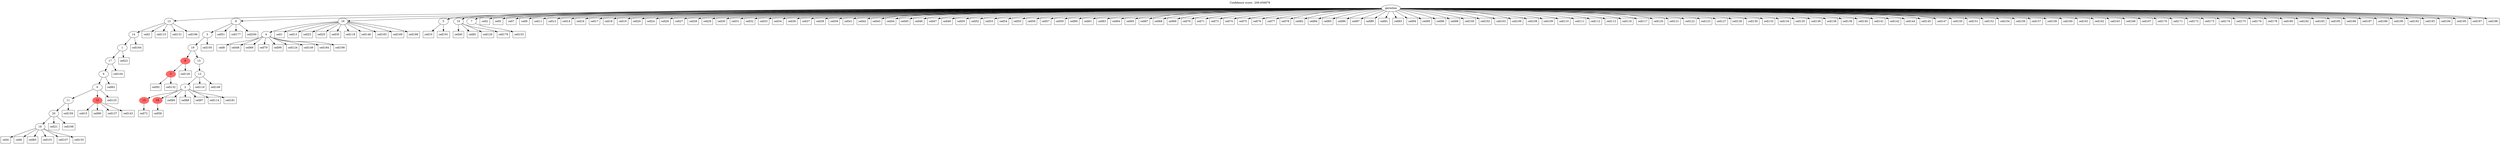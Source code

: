 digraph g {
	"23" -> "24";
	"24" [label="18"];
	"22" -> "23";
	"23" [label="20"];
	"21" -> "22";
	"22" [label="11"];
	"21" -> "25";
	"25" [color=indianred1, style=filled, label="12"];
	"20" -> "21";
	"21" [label="6"];
	"19" -> "20";
	"20" [label="9"];
	"18" -> "19";
	"19" [label="17"];
	"17" -> "18";
	"18" [label="1"];
	"16" -> "17";
	"17" [label="14"];
	"14" -> "15";
	"15" [color=indianred1, style=filled, label="3"];
	"11" -> "12";
	"12" [color=indianred1, style=filled, label="15"];
	"11" -> "13";
	"13" [color=indianred1, style=filled, label="19"];
	"10" -> "11";
	"11" [label="2"];
	"9" -> "10";
	"10" [label="13"];
	"8" -> "9";
	"9" [label="15"];
	"8" -> "14";
	"14" [color=indianred1, style=filled, label="8"];
	"7" -> "8";
	"8" [label="19"];
	"6" -> "7";
	"7" [label="3"];
	"4" -> "5";
	"5" [label="4"];
	"0" -> "1";
	"1" [label="5"];
	"0" -> "2";
	"2" [label="10"];
	"0" -> "3";
	"3" [label="7"];
	"0" -> "4";
	"4" [label="16"];
	"0" -> "6";
	"6" [label="8"];
	"0" -> "16";
	"16" [label="12"];
	"0" [label="germline"];
	"4" -> "cell1";
	"cell1" [shape=box];
	"0" -> "cell2";
	"cell2" [shape=box];
	"16" -> "cell3";
	"cell3" [shape=box];
	"24" -> "cell4";
	"cell4" [shape=box];
	"0" -> "cell5";
	"cell5" [shape=box];
	"24" -> "cell6";
	"cell6" [shape=box];
	"0" -> "cell7";
	"cell7" [shape=box];
	"5" -> "cell8";
	"cell8" [shape=box];
	"0" -> "cell9";
	"cell9" [shape=box];
	"1" -> "cell10";
	"cell10" [shape=box];
	"0" -> "cell11";
	"cell11" [shape=box];
	"0" -> "cell12";
	"cell12" [shape=box];
	"4" -> "cell13";
	"cell13" [shape=box];
	"0" -> "cell14";
	"cell14" [shape=box];
	"25" -> "cell15";
	"cell15" [shape=box];
	"0" -> "cell16";
	"cell16" [shape=box];
	"0" -> "cell17";
	"cell17" [shape=box];
	"0" -> "cell18";
	"cell18" [shape=box];
	"0" -> "cell19";
	"cell19" [shape=box];
	"0" -> "cell20";
	"cell20" [shape=box];
	"23" -> "cell21";
	"cell21" [shape=box];
	"18" -> "cell22";
	"cell22" [shape=box];
	"4" -> "cell23";
	"cell23" [shape=box];
	"0" -> "cell24";
	"cell24" [shape=box];
	"4" -> "cell25";
	"cell25" [shape=box];
	"0" -> "cell26";
	"cell26" [shape=box];
	"0" -> "cell27";
	"cell27" [shape=box];
	"0" -> "cell28";
	"cell28" [shape=box];
	"0" -> "cell29";
	"cell29" [shape=box];
	"0" -> "cell30";
	"cell30" [shape=box];
	"0" -> "cell31";
	"cell31" [shape=box];
	"0" -> "cell32";
	"cell32" [shape=box];
	"0" -> "cell33";
	"cell33" [shape=box];
	"0" -> "cell34";
	"cell34" [shape=box];
	"4" -> "cell35";
	"cell35" [shape=box];
	"0" -> "cell36";
	"cell36" [shape=box];
	"0" -> "cell37";
	"cell37" [shape=box];
	"0" -> "cell38";
	"cell38" [shape=box];
	"0" -> "cell39";
	"cell39" [shape=box];
	"2" -> "cell40";
	"cell40" [shape=box];
	"0" -> "cell41";
	"cell41" [shape=box];
	"0" -> "cell42";
	"cell42" [shape=box];
	"0" -> "cell43";
	"cell43" [shape=box];
	"0" -> "cell44";
	"cell44" [shape=box];
	"0" -> "cell45";
	"cell45" [shape=box];
	"0" -> "cell46";
	"cell46" [shape=box];
	"0" -> "cell47";
	"cell47" [shape=box];
	"5" -> "cell48";
	"cell48" [shape=box];
	"0" -> "cell49";
	"cell49" [shape=box];
	"0" -> "cell50";
	"cell50" [shape=box];
	"6" -> "cell51";
	"cell51" [shape=box];
	"0" -> "cell52";
	"cell52" [shape=box];
	"0" -> "cell53";
	"cell53" [shape=box];
	"0" -> "cell54";
	"cell54" [shape=box];
	"0" -> "cell55";
	"cell55" [shape=box];
	"0" -> "cell56";
	"cell56" [shape=box];
	"0" -> "cell57";
	"cell57" [shape=box];
	"13" -> "cell58";
	"cell58" [shape=box];
	"0" -> "cell59";
	"cell59" [shape=box];
	"0" -> "cell60";
	"cell60" [shape=box];
	"0" -> "cell61";
	"cell61" [shape=box];
	"20" -> "cell62";
	"cell62" [shape=box];
	"0" -> "cell63";
	"cell63" [shape=box];
	"0" -> "cell64";
	"cell64" [shape=box];
	"0" -> "cell65";
	"cell65" [shape=box];
	"5" -> "cell66";
	"cell66" [shape=box];
	"0" -> "cell67";
	"cell67" [shape=box];
	"0" -> "cell68";
	"cell68" [shape=box];
	"0" -> "cell69";
	"cell69" [shape=box];
	"0" -> "cell70";
	"cell70" [shape=box];
	"0" -> "cell71";
	"cell71" [shape=box];
	"12" -> "cell72";
	"cell72" [shape=box];
	"0" -> "cell73";
	"cell73" [shape=box];
	"0" -> "cell74";
	"cell74" [shape=box];
	"0" -> "cell75";
	"cell75" [shape=box];
	"0" -> "cell76";
	"cell76" [shape=box];
	"0" -> "cell77";
	"cell77" [shape=box];
	"0" -> "cell78";
	"cell78" [shape=box];
	"5" -> "cell79";
	"cell79" [shape=box];
	"11" -> "cell80";
	"cell80" [shape=box];
	"2" -> "cell81";
	"cell81" [shape=box];
	"0" -> "cell82";
	"cell82" [shape=box];
	"24" -> "cell83";
	"cell83" [shape=box];
	"0" -> "cell84";
	"cell84" [shape=box];
	"0" -> "cell85";
	"cell85" [shape=box];
	"0" -> "cell86";
	"cell86" [shape=box];
	"0" -> "cell87";
	"cell87" [shape=box];
	"11" -> "cell88";
	"cell88" [shape=box];
	"0" -> "cell89";
	"cell89" [shape=box];
	"25" -> "cell90";
	"cell90" [shape=box];
	"0" -> "cell91";
	"cell91" [shape=box];
	"15" -> "cell92";
	"cell92" [shape=box];
	"0" -> "cell93";
	"cell93" [shape=box];
	"0" -> "cell94";
	"cell94" [shape=box];
	"0" -> "cell95";
	"cell95" [shape=box];
	"0" -> "cell96";
	"cell96" [shape=box];
	"11" -> "cell97";
	"cell97" [shape=box];
	"0" -> "cell98";
	"cell98" [shape=box];
	"5" -> "cell99";
	"cell99" [shape=box];
	"0" -> "cell100";
	"cell100" [shape=box];
	"24" -> "cell101";
	"cell101" [shape=box];
	"0" -> "cell102";
	"cell102" [shape=box];
	"0" -> "cell103";
	"cell103" [shape=box];
	"19" -> "cell104";
	"cell104" [shape=box];
	"7" -> "cell105";
	"cell105" [shape=box];
	"0" -> "cell106";
	"cell106" [shape=box];
	"24" -> "cell107";
	"cell107" [shape=box];
	"0" -> "cell108";
	"cell108" [shape=box];
	"0" -> "cell109";
	"cell109" [shape=box];
	"0" -> "cell110";
	"cell110" [shape=box];
	"0" -> "cell111";
	"cell111" [shape=box];
	"0" -> "cell112";
	"cell112" [shape=box];
	"0" -> "cell113";
	"cell113" [shape=box];
	"11" -> "cell114";
	"cell114" [shape=box];
	"16" -> "cell115";
	"cell115" [shape=box];
	"0" -> "cell116";
	"cell116" [shape=box];
	"0" -> "cell117";
	"cell117" [shape=box];
	"4" -> "cell118";
	"cell118" [shape=box];
	"10" -> "cell119";
	"cell119" [shape=box];
	"0" -> "cell120";
	"cell120" [shape=box];
	"0" -> "cell121";
	"cell121" [shape=box];
	"0" -> "cell122";
	"cell122" [shape=box];
	"0" -> "cell123";
	"cell123" [shape=box];
	"5" -> "cell124";
	"cell124" [shape=box];
	"21" -> "cell125";
	"cell125" [shape=box];
	"14" -> "cell126";
	"cell126" [shape=box];
	"0" -> "cell127";
	"cell127" [shape=box];
	"0" -> "cell128";
	"cell128" [shape=box];
	"2" -> "cell129";
	"cell129" [shape=box];
	"0" -> "cell130";
	"cell130" [shape=box];
	"16" -> "cell131";
	"cell131" [shape=box];
	"15" -> "cell132";
	"cell132" [shape=box];
	"0" -> "cell133";
	"cell133" [shape=box];
	"0" -> "cell134";
	"cell134" [shape=box];
	"0" -> "cell135";
	"cell135" [shape=box];
	"0" -> "cell136";
	"cell136" [shape=box];
	"25" -> "cell137";
	"cell137" [shape=box];
	"0" -> "cell138";
	"cell138" [shape=box];
	"0" -> "cell139";
	"cell139" [shape=box];
	"0" -> "cell140";
	"cell140" [shape=box];
	"0" -> "cell141";
	"cell141" [shape=box];
	"0" -> "cell142";
	"cell142" [shape=box];
	"25" -> "cell143";
	"cell143" [shape=box];
	"0" -> "cell144";
	"cell144" [shape=box];
	"0" -> "cell145";
	"cell145" [shape=box];
	"4" -> "cell146";
	"cell146" [shape=box];
	"0" -> "cell147";
	"cell147" [shape=box];
	"10" -> "cell148";
	"cell148" [shape=box];
	"5" -> "cell149";
	"cell149" [shape=box];
	"0" -> "cell150";
	"cell150" [shape=box];
	"0" -> "cell151";
	"cell151" [shape=box];
	"0" -> "cell152";
	"cell152" [shape=box];
	"3" -> "cell153";
	"cell153" [shape=box];
	"0" -> "cell154";
	"cell154" [shape=box];
	"24" -> "cell155";
	"cell155" [shape=box];
	"0" -> "cell156";
	"cell156" [shape=box];
	"0" -> "cell157";
	"cell157" [shape=box];
	"0" -> "cell158";
	"cell158" [shape=box];
	"22" -> "cell159";
	"cell159" [shape=box];
	"0" -> "cell160";
	"cell160" [shape=box];
	"0" -> "cell161";
	"cell161" [shape=box];
	"0" -> "cell162";
	"cell162" [shape=box];
	"0" -> "cell163";
	"cell163" [shape=box];
	"17" -> "cell164";
	"cell164" [shape=box];
	"4" -> "cell165";
	"cell165" [shape=box];
	"0" -> "cell166";
	"cell166" [shape=box];
	"0" -> "cell167";
	"cell167" [shape=box];
	"23" -> "cell168";
	"cell168" [shape=box];
	"4" -> "cell169";
	"cell169" [shape=box];
	"0" -> "cell170";
	"cell170" [shape=box];
	"0" -> "cell171";
	"cell171" [shape=box];
	"0" -> "cell172";
	"cell172" [shape=box];
	"0" -> "cell173";
	"cell173" [shape=box];
	"0" -> "cell174";
	"cell174" [shape=box];
	"0" -> "cell175";
	"cell175" [shape=box];
	"0" -> "cell176";
	"cell176" [shape=box];
	"6" -> "cell177";
	"cell177" [shape=box];
	"0" -> "cell178";
	"cell178" [shape=box];
	"2" -> "cell179";
	"cell179" [shape=box];
	"0" -> "cell180";
	"cell180" [shape=box];
	"11" -> "cell181";
	"cell181" [shape=box];
	"0" -> "cell182";
	"cell182" [shape=box];
	"0" -> "cell183";
	"cell183" [shape=box];
	"5" -> "cell184";
	"cell184" [shape=box];
	"0" -> "cell185";
	"cell185" [shape=box];
	"0" -> "cell186";
	"cell186" [shape=box];
	"0" -> "cell187";
	"cell187" [shape=box];
	"4" -> "cell188";
	"cell188" [shape=box];
	"0" -> "cell189";
	"cell189" [shape=box];
	"0" -> "cell190";
	"cell190" [shape=box];
	"1" -> "cell191";
	"cell191" [shape=box];
	"0" -> "cell192";
	"cell192" [shape=box];
	"0" -> "cell193";
	"cell193" [shape=box];
	"0" -> "cell194";
	"cell194" [shape=box];
	"0" -> "cell195";
	"cell195" [shape=box];
	"16" -> "cell196";
	"cell196" [shape=box];
	"0" -> "cell197";
	"cell197" [shape=box];
	"0" -> "cell198";
	"cell198" [shape=box];
	"5" -> "cell199";
	"cell199" [shape=box];
	"6" -> "cell200";
	"cell200" [shape=box];
	labelloc="t";
	label="Confidence score: -209.656878";
}

